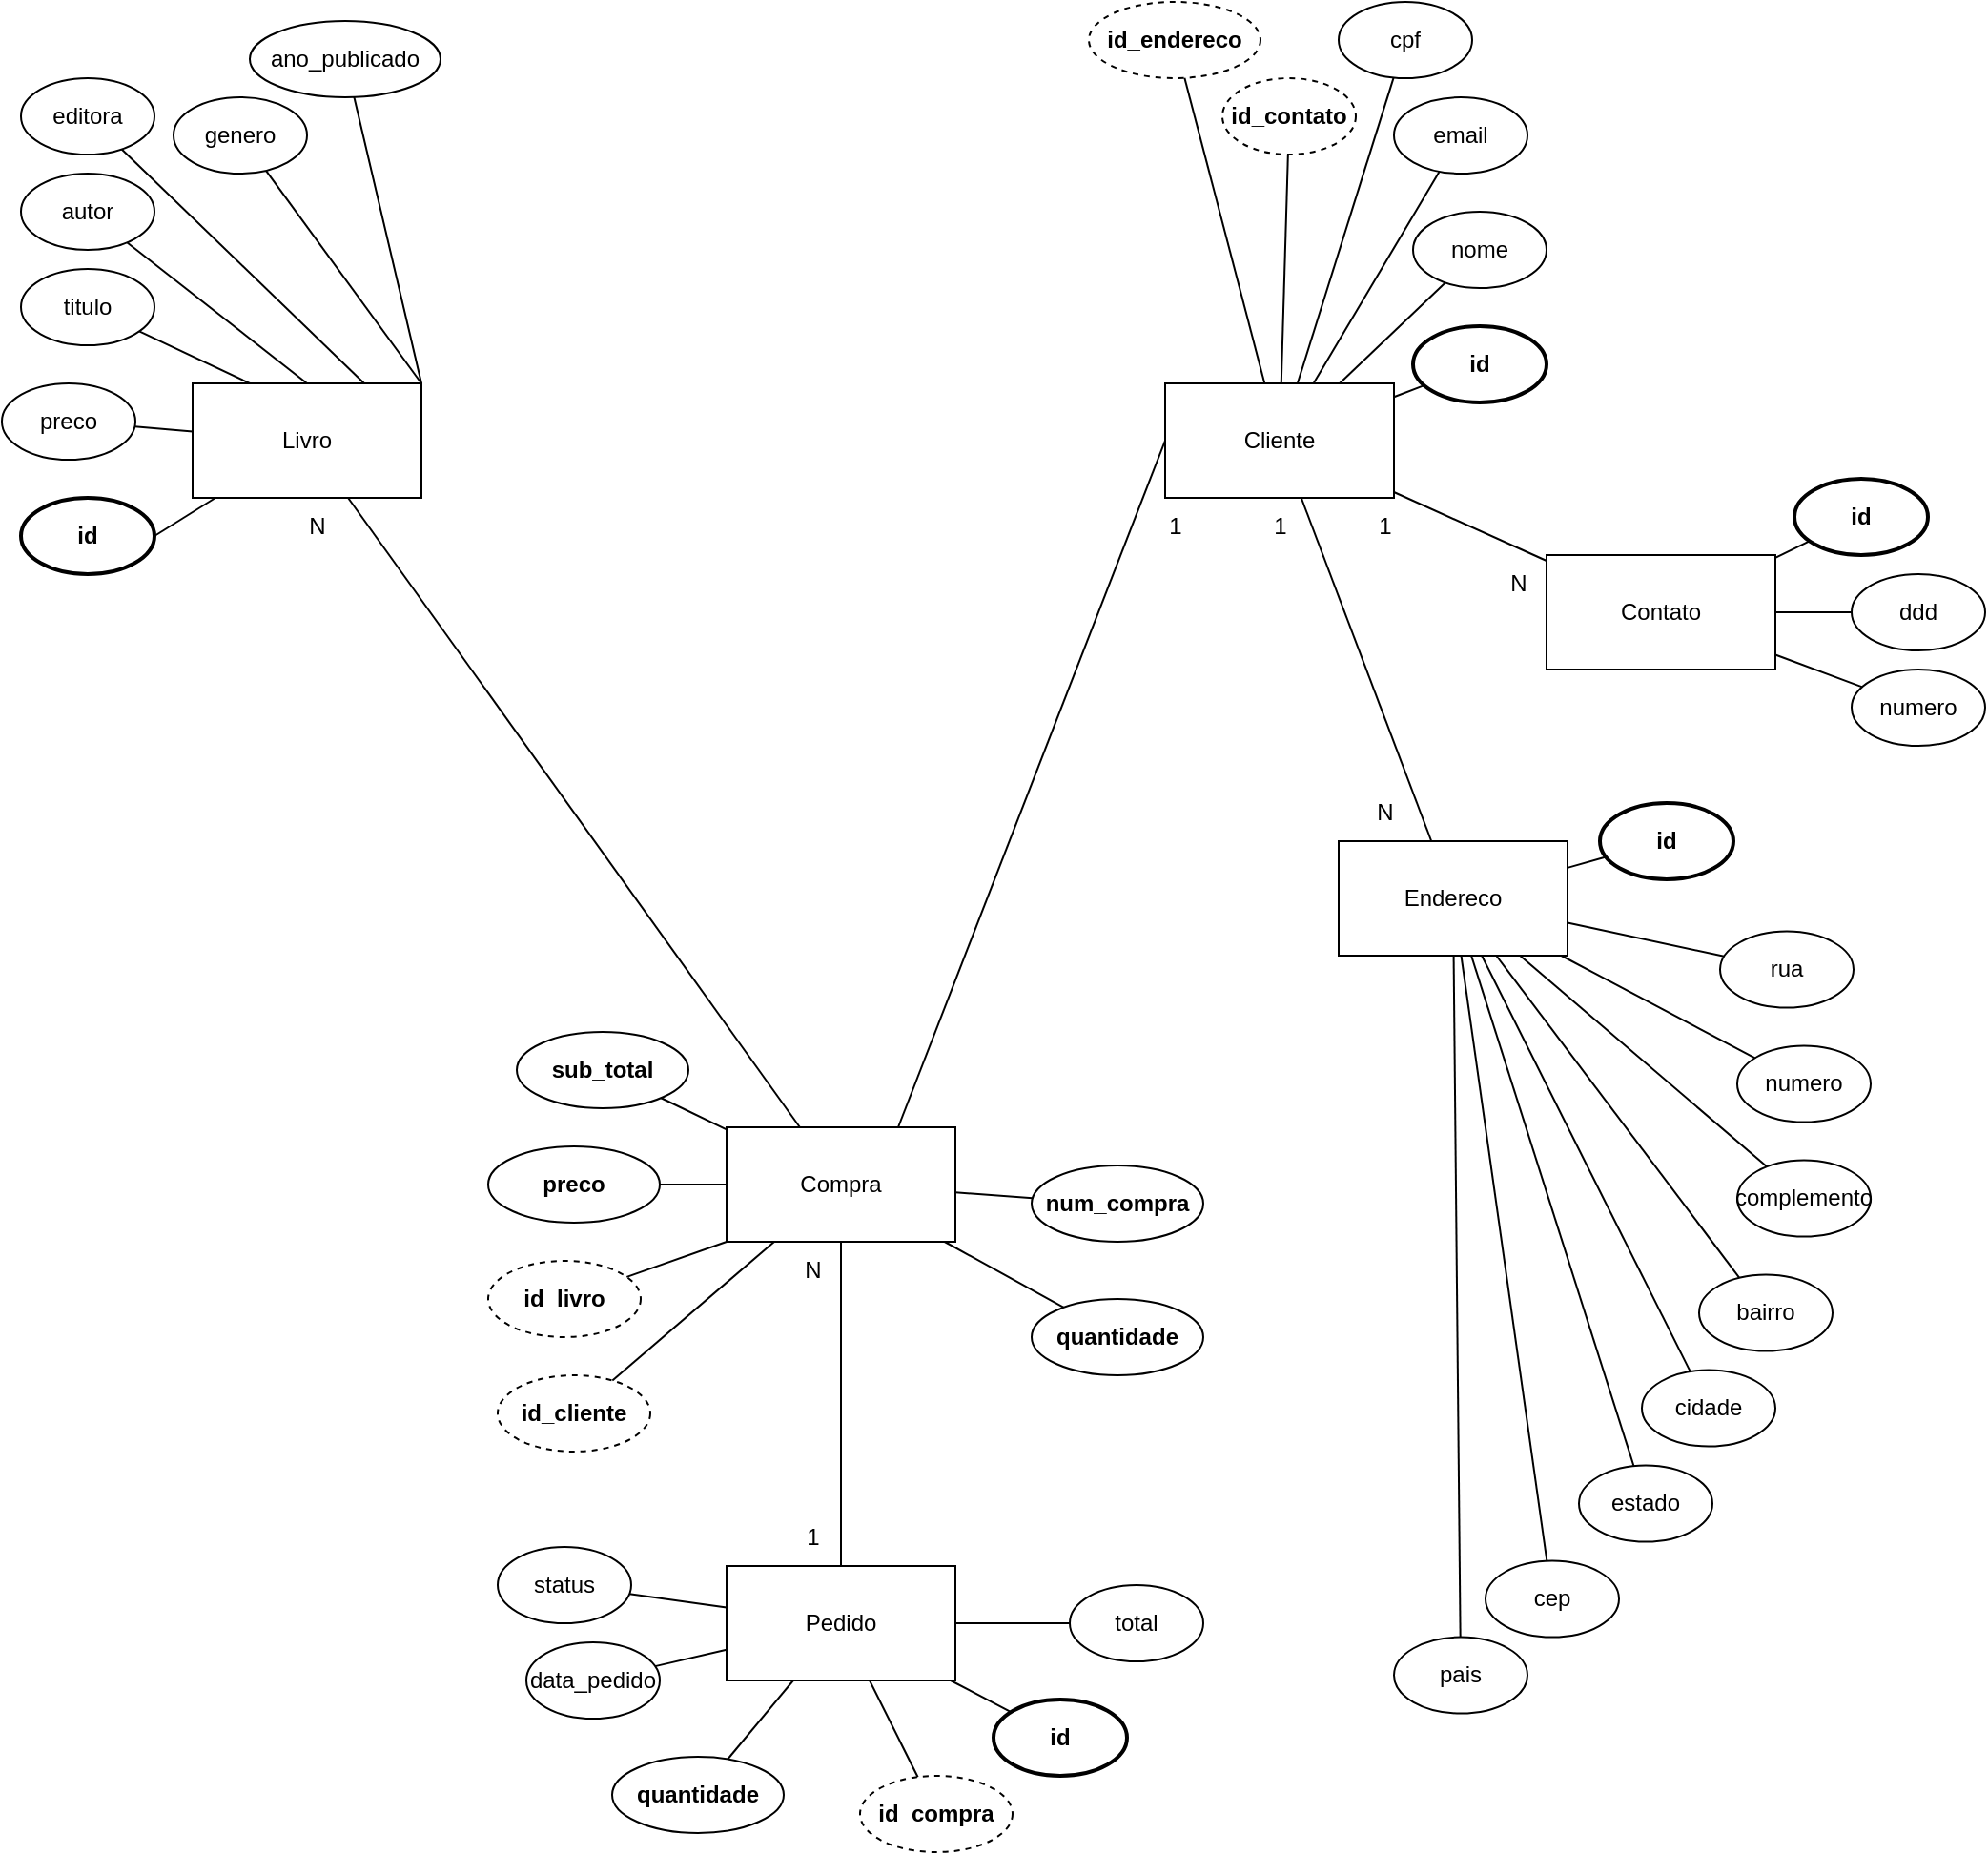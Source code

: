 <mxfile version="22.1.0" type="google">
  <diagram name="Página-1" id="W3Yegk17f-7RM3DWaMQE">
    <mxGraphModel grid="1" page="1" gridSize="10" guides="1" tooltips="1" connect="1" arrows="1" fold="1" pageScale="1" pageWidth="827" pageHeight="1169" math="0" shadow="0">
      <root>
        <mxCell id="0" />
        <mxCell id="1" parent="0" />
        <mxCell id="-FuT_oalkbTh1SMp5GBj-43" value="Livro" style="whiteSpace=wrap;html=1;" vertex="1" parent="1">
          <mxGeometry x="110" y="210" width="120" height="60" as="geometry" />
        </mxCell>
        <mxCell id="-FuT_oalkbTh1SMp5GBj-44" value="Cliente" style="whiteSpace=wrap;html=1;" vertex="1" parent="1">
          <mxGeometry x="620" y="210" width="120" height="60" as="geometry" />
        </mxCell>
        <mxCell id="-FuT_oalkbTh1SMp5GBj-45" value="Pedido" style="whiteSpace=wrap;html=1;" vertex="1" parent="1">
          <mxGeometry x="390" y="830" width="120" height="60" as="geometry" />
        </mxCell>
        <mxCell id="-FuT_oalkbTh1SMp5GBj-46" value="id" style="ellipse;whiteSpace=wrap;html=1;strokeWidth=2;fontStyle=1" vertex="1" parent="1">
          <mxGeometry x="20" y="270" width="70" height="40" as="geometry" />
        </mxCell>
        <mxCell id="-FuT_oalkbTh1SMp5GBj-47" value="" style="endArrow=none;html=1;rounded=0;exitX=1;exitY=0.5;exitDx=0;exitDy=0;" edge="1" parent="1" source="-FuT_oalkbTh1SMp5GBj-46" target="-FuT_oalkbTh1SMp5GBj-43">
          <mxGeometry width="50" height="50" relative="1" as="geometry">
            <mxPoint x="260" y="390" as="sourcePoint" />
            <mxPoint x="310" y="340" as="targetPoint" />
            <Array as="points" />
          </mxGeometry>
        </mxCell>
        <mxCell id="-FuT_oalkbTh1SMp5GBj-48" value="id" style="ellipse;whiteSpace=wrap;html=1;strokeWidth=2;fontStyle=1" vertex="1" parent="1">
          <mxGeometry x="530" y="900" width="70" height="40" as="geometry" />
        </mxCell>
        <mxCell id="-FuT_oalkbTh1SMp5GBj-49" value="" style="endArrow=none;html=1;rounded=0;" edge="1" parent="1" source="-FuT_oalkbTh1SMp5GBj-48" target="-FuT_oalkbTh1SMp5GBj-45">
          <mxGeometry width="50" height="50" relative="1" as="geometry">
            <mxPoint x="86" y="920" as="sourcePoint" />
            <mxPoint x="280.455" y="980" as="targetPoint" />
          </mxGeometry>
        </mxCell>
        <mxCell id="-FuT_oalkbTh1SMp5GBj-50" value="id" style="ellipse;whiteSpace=wrap;html=1;strokeWidth=2;fontStyle=1" vertex="1" parent="1">
          <mxGeometry x="750" y="180" width="70" height="40" as="geometry" />
        </mxCell>
        <mxCell id="-FuT_oalkbTh1SMp5GBj-51" value="" style="endArrow=none;html=1;rounded=0;" edge="1" parent="1" source="-FuT_oalkbTh1SMp5GBj-50" target="-FuT_oalkbTh1SMp5GBj-44">
          <mxGeometry width="50" height="50" relative="1" as="geometry">
            <mxPoint x="750" y="340" as="sourcePoint" />
            <mxPoint x="646" y="160" as="targetPoint" />
          </mxGeometry>
        </mxCell>
        <mxCell id="-FuT_oalkbTh1SMp5GBj-52" value="titulo" style="ellipse;whiteSpace=wrap;html=1;strokeWidth=1;fontStyle=0" vertex="1" parent="1">
          <mxGeometry x="20" y="150" width="70" height="40" as="geometry" />
        </mxCell>
        <mxCell id="-FuT_oalkbTh1SMp5GBj-53" value="" style="endArrow=none;html=1;rounded=0;entryX=0.25;entryY=0;entryDx=0;entryDy=0;" edge="1" parent="1" source="-FuT_oalkbTh1SMp5GBj-52" target="-FuT_oalkbTh1SMp5GBj-43">
          <mxGeometry width="50" height="50" relative="1" as="geometry">
            <mxPoint x="400" y="330" as="sourcePoint" />
            <mxPoint x="259" y="150" as="targetPoint" />
          </mxGeometry>
        </mxCell>
        <mxCell id="-FuT_oalkbTh1SMp5GBj-54" value="autor" style="ellipse;whiteSpace=wrap;html=1;strokeWidth=1;fontStyle=0" vertex="1" parent="1">
          <mxGeometry x="20" y="100" width="70" height="40" as="geometry" />
        </mxCell>
        <mxCell id="-FuT_oalkbTh1SMp5GBj-55" value="" style="endArrow=none;html=1;rounded=0;entryX=0.5;entryY=0;entryDx=0;entryDy=0;" edge="1" parent="1" source="-FuT_oalkbTh1SMp5GBj-54" target="-FuT_oalkbTh1SMp5GBj-43">
          <mxGeometry width="50" height="50" relative="1" as="geometry">
            <mxPoint x="500" y="330" as="sourcePoint" />
            <mxPoint x="220" y="210" as="targetPoint" />
          </mxGeometry>
        </mxCell>
        <mxCell id="-FuT_oalkbTh1SMp5GBj-56" value="editora" style="ellipse;whiteSpace=wrap;html=1;strokeWidth=1;fontStyle=0" vertex="1" parent="1">
          <mxGeometry x="20" y="50" width="70" height="40" as="geometry" />
        </mxCell>
        <mxCell id="-FuT_oalkbTh1SMp5GBj-57" value="" style="endArrow=none;html=1;rounded=0;entryX=0.75;entryY=0;entryDx=0;entryDy=0;" edge="1" parent="1" source="-FuT_oalkbTh1SMp5GBj-56" target="-FuT_oalkbTh1SMp5GBj-43">
          <mxGeometry width="50" height="50" relative="1" as="geometry">
            <mxPoint x="570" y="300" as="sourcePoint" />
            <mxPoint x="220" y="180" as="targetPoint" />
          </mxGeometry>
        </mxCell>
        <mxCell id="-FuT_oalkbTh1SMp5GBj-58" value="" style="endArrow=none;html=1;rounded=0;entryX=1;entryY=0;entryDx=0;entryDy=0;" edge="1" parent="1" source="-FuT_oalkbTh1SMp5GBj-59" target="-FuT_oalkbTh1SMp5GBj-43">
          <mxGeometry width="50" height="50" relative="1" as="geometry">
            <mxPoint x="700" y="310" as="sourcePoint" />
            <mxPoint x="310" y="220" as="targetPoint" />
          </mxGeometry>
        </mxCell>
        <mxCell id="-FuT_oalkbTh1SMp5GBj-59" value="ano_publicado" style="ellipse;whiteSpace=wrap;html=1;strokeWidth=1;fontStyle=0" vertex="1" parent="1">
          <mxGeometry x="140" y="20" width="100" height="40" as="geometry" />
        </mxCell>
        <mxCell id="-FuT_oalkbTh1SMp5GBj-64" value="genero" style="ellipse;whiteSpace=wrap;html=1;strokeWidth=1;fontStyle=0" vertex="1" parent="1">
          <mxGeometry x="100" y="60" width="70" height="40" as="geometry" />
        </mxCell>
        <mxCell id="-FuT_oalkbTh1SMp5GBj-65" value="" style="endArrow=none;html=1;rounded=0;entryX=1;entryY=0;entryDx=0;entryDy=0;" edge="1" parent="1" source="-FuT_oalkbTh1SMp5GBj-64" target="-FuT_oalkbTh1SMp5GBj-43">
          <mxGeometry width="50" height="50" relative="1" as="geometry">
            <mxPoint x="630" y="290" as="sourcePoint" />
            <mxPoint x="240" y="200" as="targetPoint" />
          </mxGeometry>
        </mxCell>
        <mxCell id="-FuT_oalkbTh1SMp5GBj-66" value="nome" style="ellipse;whiteSpace=wrap;html=1;strokeWidth=1;fontStyle=0" vertex="1" parent="1">
          <mxGeometry x="750" y="120" width="70" height="40" as="geometry" />
        </mxCell>
        <mxCell id="-FuT_oalkbTh1SMp5GBj-67" value="" style="endArrow=none;html=1;rounded=0;" edge="1" parent="1" source="-FuT_oalkbTh1SMp5GBj-66" target="-FuT_oalkbTh1SMp5GBj-44">
          <mxGeometry width="50" height="50" relative="1" as="geometry">
            <mxPoint x="1160" y="300" as="sourcePoint" />
            <mxPoint x="690" y="200" as="targetPoint" />
          </mxGeometry>
        </mxCell>
        <mxCell id="-FuT_oalkbTh1SMp5GBj-69" value="" style="endArrow=none;html=1;rounded=0;" edge="1" parent="1" source="-FuT_oalkbTh1SMp5GBj-70" target="-FuT_oalkbTh1SMp5GBj-44">
          <mxGeometry width="50" height="50" relative="1" as="geometry">
            <mxPoint x="771.284" y="108.4" as="sourcePoint" />
            <mxPoint x="660" y="210" as="targetPoint" />
          </mxGeometry>
        </mxCell>
        <mxCell id="-FuT_oalkbTh1SMp5GBj-70" value="email" style="ellipse;whiteSpace=wrap;html=1;strokeWidth=1;fontStyle=0" vertex="1" parent="1">
          <mxGeometry x="740" y="60" width="70" height="40" as="geometry" />
        </mxCell>
        <mxCell id="-FuT_oalkbTh1SMp5GBj-71" value="cpf" style="ellipse;whiteSpace=wrap;html=1;strokeWidth=1;fontStyle=0" vertex="1" parent="1">
          <mxGeometry x="711" y="10" width="70" height="40" as="geometry" />
        </mxCell>
        <mxCell id="-FuT_oalkbTh1SMp5GBj-72" value="" style="endArrow=none;html=1;rounded=0;" edge="1" parent="1" source="-FuT_oalkbTh1SMp5GBj-71" target="-FuT_oalkbTh1SMp5GBj-44">
          <mxGeometry width="50" height="50" relative="1" as="geometry">
            <mxPoint x="742.284" y="58.4" as="sourcePoint" />
            <mxPoint x="670" y="150" as="targetPoint" />
          </mxGeometry>
        </mxCell>
        <mxCell id="-FuT_oalkbTh1SMp5GBj-74" value="Contato" style="whiteSpace=wrap;html=1;" vertex="1" parent="1">
          <mxGeometry x="820" y="300" width="120" height="60" as="geometry" />
        </mxCell>
        <mxCell id="-FuT_oalkbTh1SMp5GBj-77" value="id" style="ellipse;whiteSpace=wrap;html=1;strokeWidth=2;fontStyle=1" vertex="1" parent="1">
          <mxGeometry x="950" y="260" width="70" height="40" as="geometry" />
        </mxCell>
        <mxCell id="-FuT_oalkbTh1SMp5GBj-78" value="" style="endArrow=none;html=1;rounded=0;" edge="1" parent="1" source="-FuT_oalkbTh1SMp5GBj-77" target="-FuT_oalkbTh1SMp5GBj-74">
          <mxGeometry width="50" height="50" relative="1" as="geometry">
            <mxPoint x="950" y="420" as="sourcePoint" />
            <mxPoint x="940" y="293" as="targetPoint" />
          </mxGeometry>
        </mxCell>
        <mxCell id="-FuT_oalkbTh1SMp5GBj-79" value="numero" style="ellipse;whiteSpace=wrap;html=1;strokeWidth=1;fontStyle=0" vertex="1" parent="1">
          <mxGeometry x="980" y="360" width="70" height="40" as="geometry" />
        </mxCell>
        <mxCell id="-FuT_oalkbTh1SMp5GBj-80" value="" style="endArrow=none;html=1;rounded=0;" edge="1" parent="1" source="-FuT_oalkbTh1SMp5GBj-79" target="-FuT_oalkbTh1SMp5GBj-74">
          <mxGeometry width="50" height="50" relative="1" as="geometry">
            <mxPoint x="966" y="369" as="sourcePoint" />
            <mxPoint x="950" y="363" as="targetPoint" />
          </mxGeometry>
        </mxCell>
        <mxCell id="-FuT_oalkbTh1SMp5GBj-81" value="ddd" style="ellipse;whiteSpace=wrap;html=1;strokeWidth=1;fontStyle=0" vertex="1" parent="1">
          <mxGeometry x="980" y="310" width="70" height="40" as="geometry" />
        </mxCell>
        <mxCell id="-FuT_oalkbTh1SMp5GBj-82" value="" style="endArrow=none;html=1;rounded=0;" edge="1" parent="1" source="-FuT_oalkbTh1SMp5GBj-81" target="-FuT_oalkbTh1SMp5GBj-74">
          <mxGeometry width="50" height="50" relative="1" as="geometry">
            <mxPoint x="990.11" y="359" as="sourcePoint" />
            <mxPoint x="910.999" y="340" as="targetPoint" />
          </mxGeometry>
        </mxCell>
        <mxCell id="-FuT_oalkbTh1SMp5GBj-89" value="&lt;span style=&quot;&quot;&gt;id_contato&lt;/span&gt;" style="ellipse;whiteSpace=wrap;html=1;strokeWidth=1;fontStyle=1;dashed=1;" vertex="1" parent="1">
          <mxGeometry x="650" y="50" width="70" height="40" as="geometry" />
        </mxCell>
        <mxCell id="-FuT_oalkbTh1SMp5GBj-90" value="" style="endArrow=none;html=1;rounded=0;" edge="1" parent="1" source="-FuT_oalkbTh1SMp5GBj-89" target="-FuT_oalkbTh1SMp5GBj-44">
          <mxGeometry width="50" height="50" relative="1" as="geometry">
            <mxPoint x="630" y="250" as="sourcePoint" />
            <mxPoint x="620" y="127" as="targetPoint" />
          </mxGeometry>
        </mxCell>
        <mxCell id="-FuT_oalkbTh1SMp5GBj-91" value="id_compra" style="ellipse;whiteSpace=wrap;html=1;strokeWidth=1;fontStyle=1;dashed=1;" vertex="1" parent="1">
          <mxGeometry x="460" y="940" width="80" height="40" as="geometry" />
        </mxCell>
        <mxCell id="-FuT_oalkbTh1SMp5GBj-92" value="" style="endArrow=none;html=1;rounded=0;" edge="1" parent="1" source="-FuT_oalkbTh1SMp5GBj-91" target="-FuT_oalkbTh1SMp5GBj-45">
          <mxGeometry width="50" height="50" relative="1" as="geometry">
            <mxPoint x="590" y="1240" as="sourcePoint" />
            <mxPoint x="262" y="980" as="targetPoint" />
          </mxGeometry>
        </mxCell>
        <mxCell id="-FuT_oalkbTh1SMp5GBj-93" value="data_pedido" style="ellipse;whiteSpace=wrap;html=1;strokeWidth=1;fontStyle=0" vertex="1" parent="1">
          <mxGeometry x="285" y="870" width="70" height="40" as="geometry" />
        </mxCell>
        <mxCell id="-FuT_oalkbTh1SMp5GBj-94" value="" style="endArrow=none;html=1;rounded=0;" edge="1" parent="1" source="-FuT_oalkbTh1SMp5GBj-93" target="-FuT_oalkbTh1SMp5GBj-45">
          <mxGeometry width="50" height="50" relative="1" as="geometry">
            <mxPoint x="294.11" y="1044" as="sourcePoint" />
            <mxPoint x="243.929" y="980" as="targetPoint" />
          </mxGeometry>
        </mxCell>
        <mxCell id="-FuT_oalkbTh1SMp5GBj-95" value="status" style="ellipse;whiteSpace=wrap;html=1;strokeWidth=1;fontStyle=0" vertex="1" parent="1">
          <mxGeometry x="270" y="820" width="70" height="40" as="geometry" />
        </mxCell>
        <mxCell id="-FuT_oalkbTh1SMp5GBj-96" value="" style="endArrow=none;html=1;rounded=0;" edge="1" parent="1" source="-FuT_oalkbTh1SMp5GBj-95" target="-FuT_oalkbTh1SMp5GBj-45">
          <mxGeometry width="50" height="50" relative="1" as="geometry">
            <mxPoint x="339.11" y="1094" as="sourcePoint" />
            <mxPoint x="225" y="980" as="targetPoint" />
          </mxGeometry>
        </mxCell>
        <mxCell id="-FuT_oalkbTh1SMp5GBj-99" value="Compra" style="whiteSpace=wrap;html=1;" vertex="1" parent="1">
          <mxGeometry x="390" y="600" width="120" height="60" as="geometry" />
        </mxCell>
        <mxCell id="-FuT_oalkbTh1SMp5GBj-100" value="" style="endArrow=none;html=1;rounded=0;" edge="1" parent="1" source="-FuT_oalkbTh1SMp5GBj-44" target="-FuT_oalkbTh1SMp5GBj-74">
          <mxGeometry width="50" height="50" relative="1" as="geometry">
            <mxPoint x="563" y="250" as="sourcePoint" />
            <mxPoint x="560" y="370" as="targetPoint" />
          </mxGeometry>
        </mxCell>
        <mxCell id="-FuT_oalkbTh1SMp5GBj-103" value="&lt;b&gt;num_compra&lt;/b&gt;" style="ellipse;whiteSpace=wrap;html=1;strokeWidth=1;fontStyle=0" vertex="1" parent="1">
          <mxGeometry x="550" y="620" width="90" height="40" as="geometry" />
        </mxCell>
        <mxCell id="-FuT_oalkbTh1SMp5GBj-104" value="" style="endArrow=none;html=1;rounded=0;" edge="1" parent="1" source="-FuT_oalkbTh1SMp5GBj-103" target="-FuT_oalkbTh1SMp5GBj-99">
          <mxGeometry width="50" height="50" relative="1" as="geometry">
            <mxPoint x="688" y="609" as="sourcePoint" />
            <mxPoint x="620" y="600" as="targetPoint" />
          </mxGeometry>
        </mxCell>
        <mxCell id="-FuT_oalkbTh1SMp5GBj-105" value="1" style="text;html=1;align=center;verticalAlign=middle;resizable=0;points=[];autosize=1;strokeColor=none;fillColor=none;" vertex="1" parent="1">
          <mxGeometry x="720" y="270" width="30" height="30" as="geometry" />
        </mxCell>
        <mxCell id="-FuT_oalkbTh1SMp5GBj-106" value="N" style="text;html=1;align=center;verticalAlign=middle;resizable=0;points=[];autosize=1;strokeColor=none;fillColor=none;" vertex="1" parent="1">
          <mxGeometry x="790" y="300" width="30" height="30" as="geometry" />
        </mxCell>
        <mxCell id="-FuT_oalkbTh1SMp5GBj-107" value="&lt;b&gt;preco&lt;/b&gt;" style="ellipse;whiteSpace=wrap;html=1;strokeWidth=1;fontStyle=0" vertex="1" parent="1">
          <mxGeometry x="265" y="610" width="90" height="40" as="geometry" />
        </mxCell>
        <mxCell id="-FuT_oalkbTh1SMp5GBj-108" value="" style="endArrow=none;html=1;rounded=0;" edge="1" parent="1" source="-FuT_oalkbTh1SMp5GBj-107" target="-FuT_oalkbTh1SMp5GBj-99">
          <mxGeometry width="50" height="50" relative="1" as="geometry">
            <mxPoint x="648" y="657" as="sourcePoint" />
            <mxPoint x="470" y="700" as="targetPoint" />
          </mxGeometry>
        </mxCell>
        <mxCell id="-FuT_oalkbTh1SMp5GBj-109" value="&lt;b&gt;sub_total&lt;/b&gt;" style="ellipse;whiteSpace=wrap;html=1;strokeWidth=1;fontStyle=0" vertex="1" parent="1">
          <mxGeometry x="280" y="550" width="90" height="40" as="geometry" />
        </mxCell>
        <mxCell id="-FuT_oalkbTh1SMp5GBj-110" value="" style="endArrow=none;html=1;rounded=0;" edge="1" parent="1" source="-FuT_oalkbTh1SMp5GBj-109" target="-FuT_oalkbTh1SMp5GBj-99">
          <mxGeometry width="50" height="50" relative="1" as="geometry">
            <mxPoint x="536" y="667" as="sourcePoint" />
            <mxPoint x="370" y="670" as="targetPoint" />
          </mxGeometry>
        </mxCell>
        <mxCell id="-FuT_oalkbTh1SMp5GBj-111" value="" style="endArrow=none;html=1;rounded=0;" edge="1" parent="1" source="-FuT_oalkbTh1SMp5GBj-99" target="-FuT_oalkbTh1SMp5GBj-45">
          <mxGeometry width="50" height="50" relative="1" as="geometry">
            <mxPoint x="300" y="670" as="sourcePoint" />
            <mxPoint x="300" y="810" as="targetPoint" />
          </mxGeometry>
        </mxCell>
        <mxCell id="-FuT_oalkbTh1SMp5GBj-112" value="N" style="text;html=1;align=center;verticalAlign=middle;resizable=0;points=[];autosize=1;strokeColor=none;fillColor=none;" vertex="1" parent="1">
          <mxGeometry x="420" y="660" width="30" height="30" as="geometry" />
        </mxCell>
        <mxCell id="-FuT_oalkbTh1SMp5GBj-113" value="1" style="text;html=1;align=center;verticalAlign=middle;resizable=0;points=[];autosize=1;strokeColor=none;fillColor=none;" vertex="1" parent="1">
          <mxGeometry x="420" y="800" width="30" height="30" as="geometry" />
        </mxCell>
        <mxCell id="-FuT_oalkbTh1SMp5GBj-114" value="" style="endArrow=none;html=1;rounded=0;" edge="1" parent="1" source="-FuT_oalkbTh1SMp5GBj-43" target="-FuT_oalkbTh1SMp5GBj-99">
          <mxGeometry width="50" height="50" relative="1" as="geometry">
            <mxPoint x="340" y="280" as="sourcePoint" />
            <mxPoint x="340" y="450" as="targetPoint" />
          </mxGeometry>
        </mxCell>
        <mxCell id="-FuT_oalkbTh1SMp5GBj-115" value="N" style="text;html=1;align=center;verticalAlign=middle;resizable=0;points=[];autosize=1;strokeColor=none;fillColor=none;" vertex="1" parent="1">
          <mxGeometry x="160" y="270" width="30" height="30" as="geometry" />
        </mxCell>
        <mxCell id="-FuT_oalkbTh1SMp5GBj-117" value="" style="endArrow=none;html=1;rounded=0;entryX=0.75;entryY=0;entryDx=0;entryDy=0;exitX=0;exitY=0.5;exitDx=0;exitDy=0;" edge="1" parent="1" source="-FuT_oalkbTh1SMp5GBj-44" target="-FuT_oalkbTh1SMp5GBj-99">
          <mxGeometry width="50" height="50" relative="1" as="geometry">
            <mxPoint x="414" y="210" as="sourcePoint" />
            <mxPoint x="650" y="540" as="targetPoint" />
          </mxGeometry>
        </mxCell>
        <mxCell id="-FuT_oalkbTh1SMp5GBj-118" value="id_livro" style="ellipse;whiteSpace=wrap;html=1;strokeWidth=1;fontStyle=1;dashed=1;" vertex="1" parent="1">
          <mxGeometry x="265" y="670" width="80" height="40" as="geometry" />
        </mxCell>
        <mxCell id="-FuT_oalkbTh1SMp5GBj-119" value="" style="endArrow=none;html=1;rounded=0;entryX=0;entryY=1;entryDx=0;entryDy=0;" edge="1" parent="1" source="-FuT_oalkbTh1SMp5GBj-118" target="-FuT_oalkbTh1SMp5GBj-99">
          <mxGeometry width="50" height="50" relative="1" as="geometry">
            <mxPoint x="360" y="1070" as="sourcePoint" />
            <mxPoint x="235" y="720" as="targetPoint" />
          </mxGeometry>
        </mxCell>
        <mxCell id="-FuT_oalkbTh1SMp5GBj-120" value="id_cliente" style="ellipse;whiteSpace=wrap;html=1;strokeWidth=1;fontStyle=1;dashed=1;" vertex="1" parent="1">
          <mxGeometry x="270" y="730" width="80" height="40" as="geometry" />
        </mxCell>
        <mxCell id="-FuT_oalkbTh1SMp5GBj-122" value="" style="endArrow=none;html=1;rounded=0;" edge="1" parent="1" source="-FuT_oalkbTh1SMp5GBj-120" target="-FuT_oalkbTh1SMp5GBj-99">
          <mxGeometry width="50" height="50" relative="1" as="geometry">
            <mxPoint x="340" y="723" as="sourcePoint" />
            <mxPoint x="400" y="670" as="targetPoint" />
          </mxGeometry>
        </mxCell>
        <mxCell id="-FuT_oalkbTh1SMp5GBj-124" value="1" style="text;html=1;align=center;verticalAlign=middle;resizable=0;points=[];autosize=1;strokeColor=none;fillColor=none;" vertex="1" parent="1">
          <mxGeometry x="610" y="270" width="30" height="30" as="geometry" />
        </mxCell>
        <mxCell id="-FuT_oalkbTh1SMp5GBj-125" value="" style="endArrow=none;html=1;rounded=0;" edge="1" parent="1" source="-FuT_oalkbTh1SMp5GBj-126" target="-FuT_oalkbTh1SMp5GBj-99">
          <mxGeometry width="50" height="50" relative="1" as="geometry">
            <mxPoint x="648" y="767" as="sourcePoint" />
            <mxPoint x="390" y="740" as="targetPoint" />
          </mxGeometry>
        </mxCell>
        <mxCell id="-FuT_oalkbTh1SMp5GBj-126" value="&lt;b&gt;quantidade&lt;/b&gt;" style="ellipse;whiteSpace=wrap;html=1;strokeWidth=1;fontStyle=0" vertex="1" parent="1">
          <mxGeometry x="550" y="690" width="90" height="40" as="geometry" />
        </mxCell>
        <mxCell id="-FuT_oalkbTh1SMp5GBj-127" value="Endereco" style="whiteSpace=wrap;html=1;" vertex="1" parent="1">
          <mxGeometry x="711" y="450" width="120" height="60" as="geometry" />
        </mxCell>
        <mxCell id="-FuT_oalkbTh1SMp5GBj-129" value="id" style="ellipse;whiteSpace=wrap;html=1;strokeWidth=2;fontStyle=1" vertex="1" parent="1">
          <mxGeometry x="848" y="430" width="70" height="40" as="geometry" />
        </mxCell>
        <mxCell id="-FuT_oalkbTh1SMp5GBj-130" value="" style="endArrow=none;html=1;rounded=0;" edge="1" parent="1" source="-FuT_oalkbTh1SMp5GBj-129" target="-FuT_oalkbTh1SMp5GBj-127">
          <mxGeometry width="50" height="50" relative="1" as="geometry">
            <mxPoint x="848" y="630" as="sourcePoint" />
            <mxPoint x="838" y="563" as="targetPoint" />
          </mxGeometry>
        </mxCell>
        <mxCell id="-FuT_oalkbTh1SMp5GBj-131" value="rua" style="ellipse;whiteSpace=wrap;html=1;strokeWidth=1;fontStyle=0" vertex="1" parent="1">
          <mxGeometry x="911" y="497.27" width="70" height="40" as="geometry" />
        </mxCell>
        <mxCell id="-FuT_oalkbTh1SMp5GBj-134" value="" style="endArrow=none;html=1;rounded=0;" edge="1" parent="1" source="-FuT_oalkbTh1SMp5GBj-44" target="-FuT_oalkbTh1SMp5GBj-127">
          <mxGeometry width="50" height="50" relative="1" as="geometry">
            <mxPoint x="690" y="350" as="sourcePoint" />
            <mxPoint x="770" y="386" as="targetPoint" />
          </mxGeometry>
        </mxCell>
        <mxCell id="-FuT_oalkbTh1SMp5GBj-135" value="1" style="text;html=1;align=center;verticalAlign=middle;resizable=0;points=[];autosize=1;strokeColor=none;fillColor=none;" vertex="1" parent="1">
          <mxGeometry x="665" y="270" width="30" height="30" as="geometry" />
        </mxCell>
        <mxCell id="-FuT_oalkbTh1SMp5GBj-136" value="N" style="text;html=1;align=center;verticalAlign=middle;resizable=0;points=[];autosize=1;strokeColor=none;fillColor=none;" vertex="1" parent="1">
          <mxGeometry x="720" y="420" width="30" height="30" as="geometry" />
        </mxCell>
        <mxCell id="-FuT_oalkbTh1SMp5GBj-139" value="" style="endArrow=none;html=1;rounded=0;" edge="1" parent="1" source="-FuT_oalkbTh1SMp5GBj-131" target="-FuT_oalkbTh1SMp5GBj-127">
          <mxGeometry width="50" height="50" relative="1" as="geometry">
            <mxPoint x="885" y="550.27" as="sourcePoint" />
            <mxPoint x="841" y="472.725" as="targetPoint" />
          </mxGeometry>
        </mxCell>
        <mxCell id="-FuT_oalkbTh1SMp5GBj-140" value="" style="endArrow=none;html=1;rounded=0;" edge="1" parent="1" source="-FuT_oalkbTh1SMp5GBj-141" target="-FuT_oalkbTh1SMp5GBj-127">
          <mxGeometry width="50" height="50" relative="1" as="geometry">
            <mxPoint x="895" y="560.27" as="sourcePoint" />
            <mxPoint x="821.154" y="477.27" as="targetPoint" />
          </mxGeometry>
        </mxCell>
        <mxCell id="-FuT_oalkbTh1SMp5GBj-141" value="numero" style="ellipse;whiteSpace=wrap;html=1;strokeWidth=1;fontStyle=0" vertex="1" parent="1">
          <mxGeometry x="920" y="557.27" width="70" height="40" as="geometry" />
        </mxCell>
        <mxCell id="-FuT_oalkbTh1SMp5GBj-142" value="" style="endArrow=none;html=1;rounded=0;" edge="1" parent="1" source="-FuT_oalkbTh1SMp5GBj-143" target="-FuT_oalkbTh1SMp5GBj-127">
          <mxGeometry width="50" height="50" relative="1" as="geometry">
            <mxPoint x="860" y="617.27" as="sourcePoint" />
            <mxPoint x="808.474" y="477.27" as="targetPoint" />
          </mxGeometry>
        </mxCell>
        <mxCell id="-FuT_oalkbTh1SMp5GBj-143" value="complemento" style="ellipse;whiteSpace=wrap;html=1;strokeWidth=1;fontStyle=0" vertex="1" parent="1">
          <mxGeometry x="920" y="617.27" width="70" height="40" as="geometry" />
        </mxCell>
        <mxCell id="-FuT_oalkbTh1SMp5GBj-144" value="bairro" style="ellipse;whiteSpace=wrap;html=1;strokeWidth=1;fontStyle=0" vertex="1" parent="1">
          <mxGeometry x="900" y="677.27" width="70" height="40" as="geometry" />
        </mxCell>
        <mxCell id="-FuT_oalkbTh1SMp5GBj-145" value="" style="endArrow=none;html=1;rounded=0;" edge="1" parent="1" source="-FuT_oalkbTh1SMp5GBj-144" target="-FuT_oalkbTh1SMp5GBj-127">
          <mxGeometry width="50" height="50" relative="1" as="geometry">
            <mxPoint x="824" y="677.27" as="sourcePoint" />
            <mxPoint x="799.48" y="477.27" as="targetPoint" />
          </mxGeometry>
        </mxCell>
        <mxCell id="-FuT_oalkbTh1SMp5GBj-146" value="cidade" style="ellipse;whiteSpace=wrap;html=1;strokeWidth=1;fontStyle=0" vertex="1" parent="1">
          <mxGeometry x="870" y="727.27" width="70" height="40" as="geometry" />
        </mxCell>
        <mxCell id="-FuT_oalkbTh1SMp5GBj-147" value="" style="endArrow=none;html=1;rounded=0;" edge="1" parent="1" source="-FuT_oalkbTh1SMp5GBj-146" target="-FuT_oalkbTh1SMp5GBj-127">
          <mxGeometry width="50" height="50" relative="1" as="geometry">
            <mxPoint x="804" y="747.27" as="sourcePoint" />
            <mxPoint x="793.4" y="477.27" as="targetPoint" />
          </mxGeometry>
        </mxCell>
        <mxCell id="-FuT_oalkbTh1SMp5GBj-148" value="&lt;span style=&quot;&quot;&gt;id_endereco&lt;/span&gt;" style="ellipse;whiteSpace=wrap;html=1;strokeWidth=1;fontStyle=1;dashed=1;" vertex="1" parent="1">
          <mxGeometry x="580" y="10" width="90" height="40" as="geometry" />
        </mxCell>
        <mxCell id="-FuT_oalkbTh1SMp5GBj-149" value="" style="endArrow=none;html=1;rounded=0;" edge="1" parent="1" source="-FuT_oalkbTh1SMp5GBj-148" target="-FuT_oalkbTh1SMp5GBj-44">
          <mxGeometry width="50" height="50" relative="1" as="geometry">
            <mxPoint x="550" y="250" as="sourcePoint" />
            <mxPoint x="601" y="210" as="targetPoint" />
          </mxGeometry>
        </mxCell>
        <mxCell id="-FuT_oalkbTh1SMp5GBj-150" value="estado" style="ellipse;whiteSpace=wrap;html=1;strokeWidth=1;fontStyle=0" vertex="1" parent="1">
          <mxGeometry x="837" y="777.27" width="70" height="40" as="geometry" />
        </mxCell>
        <mxCell id="-FuT_oalkbTh1SMp5GBj-151" value="" style="endArrow=none;html=1;rounded=0;" edge="1" parent="1" source="-FuT_oalkbTh1SMp5GBj-150" target="-FuT_oalkbTh1SMp5GBj-127">
          <mxGeometry width="50" height="50" relative="1" as="geometry">
            <mxPoint x="770" y="792.27" as="sourcePoint" />
            <mxPoint x="788.8" y="477.27" as="targetPoint" />
          </mxGeometry>
        </mxCell>
        <mxCell id="-FuT_oalkbTh1SMp5GBj-152" value="cep" style="ellipse;whiteSpace=wrap;html=1;strokeWidth=1;fontStyle=0" vertex="1" parent="1">
          <mxGeometry x="788" y="827.27" width="70" height="40" as="geometry" />
        </mxCell>
        <mxCell id="-FuT_oalkbTh1SMp5GBj-153" value="" style="endArrow=none;html=1;rounded=0;" edge="1" parent="1" source="-FuT_oalkbTh1SMp5GBj-152" target="-FuT_oalkbTh1SMp5GBj-127">
          <mxGeometry width="50" height="50" relative="1" as="geometry">
            <mxPoint x="780" y="802.27" as="sourcePoint" />
            <mxPoint x="784.15" y="477.27" as="targetPoint" />
          </mxGeometry>
        </mxCell>
        <mxCell id="-FuT_oalkbTh1SMp5GBj-155" value="" style="endArrow=none;html=1;rounded=0;" edge="1" parent="1" source="-FuT_oalkbTh1SMp5GBj-156" target="-FuT_oalkbTh1SMp5GBj-127">
          <mxGeometry width="50" height="50" relative="1" as="geometry">
            <mxPoint x="701" y="792.27" as="sourcePoint" />
            <mxPoint x="780.591" y="477.27" as="targetPoint" />
          </mxGeometry>
        </mxCell>
        <mxCell id="-FuT_oalkbTh1SMp5GBj-156" value="pais" style="ellipse;whiteSpace=wrap;html=1;strokeWidth=1;fontStyle=0" vertex="1" parent="1">
          <mxGeometry x="740" y="867.27" width="70" height="40" as="geometry" />
        </mxCell>
        <mxCell id="Z4Y8zBF0eoZm_PDZQ6kI-21" value="&lt;b&gt;quantidade&lt;/b&gt;" style="ellipse;whiteSpace=wrap;html=1;strokeWidth=1;fontStyle=0" vertex="1" parent="1">
          <mxGeometry x="330" y="930" width="90" height="40" as="geometry" />
        </mxCell>
        <mxCell id="Z4Y8zBF0eoZm_PDZQ6kI-22" value="" style="endArrow=none;html=1;rounded=0;" edge="1" parent="1" source="Z4Y8zBF0eoZm_PDZQ6kI-21" target="-FuT_oalkbTh1SMp5GBj-45">
          <mxGeometry width="50" height="50" relative="1" as="geometry">
            <mxPoint x="458" y="1032" as="sourcePoint" />
            <mxPoint x="314" y="925" as="targetPoint" />
          </mxGeometry>
        </mxCell>
        <mxCell id="Z4Y8zBF0eoZm_PDZQ6kI-23" value="total" style="ellipse;whiteSpace=wrap;html=1;strokeWidth=1;fontStyle=0" vertex="1" parent="1">
          <mxGeometry x="570" y="840" width="70" height="40" as="geometry" />
        </mxCell>
        <mxCell id="Z4Y8zBF0eoZm_PDZQ6kI-24" value="" style="endArrow=none;html=1;rounded=0;" edge="1" parent="1" source="Z4Y8zBF0eoZm_PDZQ6kI-23" target="-FuT_oalkbTh1SMp5GBj-45">
          <mxGeometry width="50" height="50" relative="1" as="geometry">
            <mxPoint x="669.11" y="1074" as="sourcePoint" />
            <mxPoint x="720" y="832" as="targetPoint" />
          </mxGeometry>
        </mxCell>
        <mxCell id="Z4Y8zBF0eoZm_PDZQ6kI-27" value="preco" style="ellipse;whiteSpace=wrap;html=1;strokeWidth=1;fontStyle=0" vertex="1" parent="1">
          <mxGeometry x="10" y="210" width="70" height="40" as="geometry" />
        </mxCell>
        <mxCell id="Z4Y8zBF0eoZm_PDZQ6kI-28" value="" style="endArrow=none;html=1;rounded=0;" edge="1" parent="1" source="Z4Y8zBF0eoZm_PDZQ6kI-27" target="-FuT_oalkbTh1SMp5GBj-43">
          <mxGeometry width="50" height="50" relative="1" as="geometry">
            <mxPoint x="800" y="300" as="sourcePoint" />
            <mxPoint x="400" y="220" as="targetPoint" />
          </mxGeometry>
        </mxCell>
      </root>
    </mxGraphModel>
  </diagram>
</mxfile>
